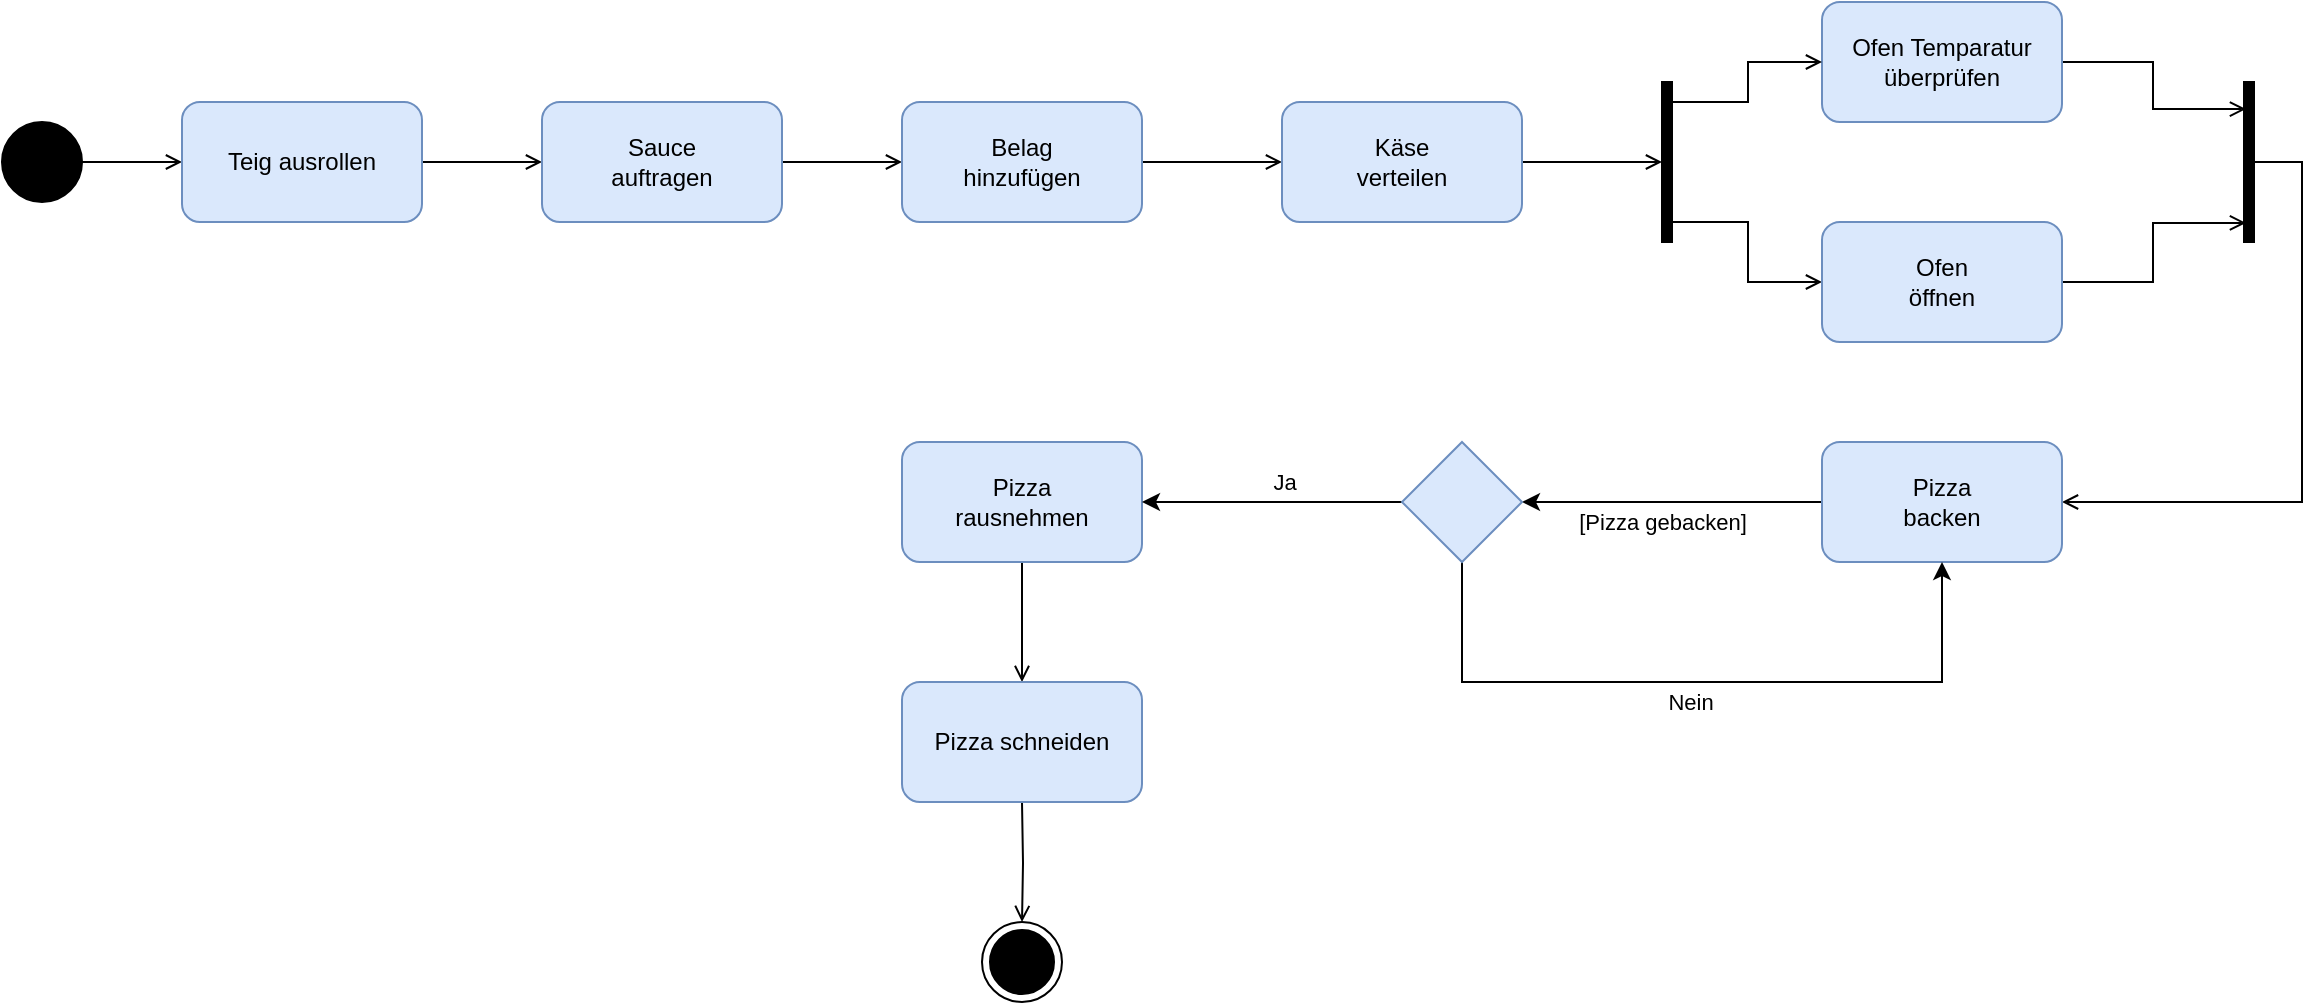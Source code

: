 <mxfile version="20.5.3" type="github">
  <diagram id="elTP-fJpJgYU2NuokBk9" name="Seite-1">
    <mxGraphModel dx="1248" dy="1976" grid="1" gridSize="10" guides="1" tooltips="1" connect="1" arrows="1" fold="1" page="1" pageScale="1" pageWidth="827" pageHeight="1169" math="0" shadow="0">
      <root>
        <mxCell id="0" />
        <mxCell id="1" parent="0" />
        <mxCell id="pu3fj6AUjt7i3dsagJFz-16" style="edgeStyle=orthogonalEdgeStyle;rounded=0;orthogonalLoop=1;jettySize=auto;html=1;exitX=1;exitY=0.5;exitDx=0;exitDy=0;entryX=0;entryY=0.5;entryDx=0;entryDy=0;endArrow=open;endFill=0;" edge="1" parent="1" source="pu3fj6AUjt7i3dsagJFz-1" target="pu3fj6AUjt7i3dsagJFz-2">
          <mxGeometry relative="1" as="geometry" />
        </mxCell>
        <mxCell id="pu3fj6AUjt7i3dsagJFz-1" value="" style="ellipse;fillColor=strokeColor;" vertex="1" parent="1">
          <mxGeometry x="120" y="40" width="40" height="40" as="geometry" />
        </mxCell>
        <mxCell id="pu3fj6AUjt7i3dsagJFz-13" style="edgeStyle=orthogonalEdgeStyle;rounded=0;orthogonalLoop=1;jettySize=auto;html=1;exitX=1;exitY=0.5;exitDx=0;exitDy=0;endArrow=open;endFill=0;" edge="1" parent="1" source="pu3fj6AUjt7i3dsagJFz-2" target="pu3fj6AUjt7i3dsagJFz-3">
          <mxGeometry relative="1" as="geometry" />
        </mxCell>
        <mxCell id="pu3fj6AUjt7i3dsagJFz-2" value="Teig ausrollen" style="rounded=1;whiteSpace=wrap;html=1;fillColor=#dae8fc;strokeColor=#6c8ebf;" vertex="1" parent="1">
          <mxGeometry x="210" y="30" width="120" height="60" as="geometry" />
        </mxCell>
        <mxCell id="pu3fj6AUjt7i3dsagJFz-14" style="edgeStyle=orthogonalEdgeStyle;rounded=0;orthogonalLoop=1;jettySize=auto;html=1;exitX=1;exitY=0.5;exitDx=0;exitDy=0;entryX=0;entryY=0.5;entryDx=0;entryDy=0;endArrow=open;endFill=0;" edge="1" parent="1" source="pu3fj6AUjt7i3dsagJFz-3" target="pu3fj6AUjt7i3dsagJFz-4">
          <mxGeometry relative="1" as="geometry" />
        </mxCell>
        <mxCell id="pu3fj6AUjt7i3dsagJFz-3" value="Sauce&lt;br&gt;auftragen" style="rounded=1;whiteSpace=wrap;html=1;fillColor=#dae8fc;strokeColor=#6c8ebf;" vertex="1" parent="1">
          <mxGeometry x="390" y="30" width="120" height="60" as="geometry" />
        </mxCell>
        <mxCell id="pu3fj6AUjt7i3dsagJFz-15" style="edgeStyle=orthogonalEdgeStyle;rounded=0;orthogonalLoop=1;jettySize=auto;html=1;exitX=1;exitY=0.5;exitDx=0;exitDy=0;entryX=0;entryY=0.5;entryDx=0;entryDy=0;endArrow=open;endFill=0;" edge="1" parent="1" source="pu3fj6AUjt7i3dsagJFz-4" target="pu3fj6AUjt7i3dsagJFz-5">
          <mxGeometry relative="1" as="geometry" />
        </mxCell>
        <mxCell id="pu3fj6AUjt7i3dsagJFz-4" value="Belag&lt;br&gt;hinzufügen" style="rounded=1;whiteSpace=wrap;html=1;fillColor=#dae8fc;strokeColor=#6c8ebf;" vertex="1" parent="1">
          <mxGeometry x="570" y="30" width="120" height="60" as="geometry" />
        </mxCell>
        <mxCell id="pu3fj6AUjt7i3dsagJFz-12" style="edgeStyle=orthogonalEdgeStyle;rounded=0;orthogonalLoop=1;jettySize=auto;html=1;entryX=0;entryY=0.5;entryDx=0;entryDy=0;entryPerimeter=0;endArrow=open;endFill=0;" edge="1" parent="1" source="pu3fj6AUjt7i3dsagJFz-5" target="pu3fj6AUjt7i3dsagJFz-7">
          <mxGeometry relative="1" as="geometry" />
        </mxCell>
        <mxCell id="pu3fj6AUjt7i3dsagJFz-5" value="Käse&lt;br&gt;verteilen" style="rounded=1;whiteSpace=wrap;html=1;fillColor=#dae8fc;strokeColor=#6c8ebf;" vertex="1" parent="1">
          <mxGeometry x="760" y="30" width="120" height="60" as="geometry" />
        </mxCell>
        <mxCell id="pu3fj6AUjt7i3dsagJFz-18" style="edgeStyle=orthogonalEdgeStyle;rounded=0;orthogonalLoop=1;jettySize=auto;html=1;exitX=1;exitY=0.5;exitDx=0;exitDy=0;entryX=0.2;entryY=0.169;entryDx=0;entryDy=0;entryPerimeter=0;endArrow=open;endFill=0;" edge="1" parent="1" source="pu3fj6AUjt7i3dsagJFz-6" target="pu3fj6AUjt7i3dsagJFz-17">
          <mxGeometry relative="1" as="geometry" />
        </mxCell>
        <mxCell id="pu3fj6AUjt7i3dsagJFz-6" value="Ofen Temparatur&lt;br&gt;überprüfen" style="rounded=1;whiteSpace=wrap;html=1;fillColor=#dae8fc;strokeColor=#6c8ebf;" vertex="1" parent="1">
          <mxGeometry x="1030" y="-20" width="120" height="60" as="geometry" />
        </mxCell>
        <mxCell id="pu3fj6AUjt7i3dsagJFz-10" style="edgeStyle=orthogonalEdgeStyle;rounded=0;orthogonalLoop=1;jettySize=auto;html=1;entryX=0;entryY=0.5;entryDx=0;entryDy=0;endArrow=open;endFill=0;" edge="1" parent="1" source="pu3fj6AUjt7i3dsagJFz-7" target="pu3fj6AUjt7i3dsagJFz-6">
          <mxGeometry relative="1" as="geometry">
            <Array as="points">
              <mxPoint x="993" y="30" />
              <mxPoint x="993" y="10" />
            </Array>
          </mxGeometry>
        </mxCell>
        <mxCell id="pu3fj6AUjt7i3dsagJFz-11" style="edgeStyle=orthogonalEdgeStyle;rounded=0;orthogonalLoop=1;jettySize=auto;html=1;endArrow=open;endFill=0;" edge="1" parent="1" source="pu3fj6AUjt7i3dsagJFz-7" target="pu3fj6AUjt7i3dsagJFz-9">
          <mxGeometry relative="1" as="geometry">
            <Array as="points">
              <mxPoint x="993" y="90" />
              <mxPoint x="993" y="120" />
            </Array>
          </mxGeometry>
        </mxCell>
        <mxCell id="pu3fj6AUjt7i3dsagJFz-7" value="" style="html=1;points=[];perimeter=orthogonalPerimeter;fillColor=strokeColor;" vertex="1" parent="1">
          <mxGeometry x="950" y="20" width="5" height="80" as="geometry" />
        </mxCell>
        <mxCell id="pu3fj6AUjt7i3dsagJFz-19" style="edgeStyle=orthogonalEdgeStyle;rounded=0;orthogonalLoop=1;jettySize=auto;html=1;exitX=1;exitY=0.5;exitDx=0;exitDy=0;entryX=0.2;entryY=0.881;entryDx=0;entryDy=0;entryPerimeter=0;endArrow=open;endFill=0;" edge="1" parent="1" source="pu3fj6AUjt7i3dsagJFz-9" target="pu3fj6AUjt7i3dsagJFz-17">
          <mxGeometry relative="1" as="geometry" />
        </mxCell>
        <mxCell id="pu3fj6AUjt7i3dsagJFz-9" value="Ofen&lt;br&gt;öffnen" style="rounded=1;whiteSpace=wrap;html=1;fillColor=#dae8fc;strokeColor=#6c8ebf;" vertex="1" parent="1">
          <mxGeometry x="1030" y="90" width="120" height="60" as="geometry" />
        </mxCell>
        <mxCell id="pu3fj6AUjt7i3dsagJFz-21" style="edgeStyle=orthogonalEdgeStyle;rounded=0;orthogonalLoop=1;jettySize=auto;html=1;entryX=1;entryY=0.5;entryDx=0;entryDy=0;endArrow=open;endFill=0;" edge="1" parent="1" source="pu3fj6AUjt7i3dsagJFz-17" target="pu3fj6AUjt7i3dsagJFz-20">
          <mxGeometry relative="1" as="geometry">
            <Array as="points">
              <mxPoint x="1270" y="60" />
              <mxPoint x="1270" y="230" />
            </Array>
          </mxGeometry>
        </mxCell>
        <mxCell id="pu3fj6AUjt7i3dsagJFz-17" value="" style="html=1;points=[];perimeter=orthogonalPerimeter;fillColor=strokeColor;" vertex="1" parent="1">
          <mxGeometry x="1241" y="20" width="5" height="80" as="geometry" />
        </mxCell>
        <mxCell id="pu3fj6AUjt7i3dsagJFz-29" style="edgeStyle=orthogonalEdgeStyle;rounded=0;orthogonalLoop=1;jettySize=auto;html=1;exitX=0;exitY=0.5;exitDx=0;exitDy=0;" edge="1" parent="1" source="pu3fj6AUjt7i3dsagJFz-20" target="pu3fj6AUjt7i3dsagJFz-28">
          <mxGeometry relative="1" as="geometry" />
        </mxCell>
        <mxCell id="pu3fj6AUjt7i3dsagJFz-30" value="[Pizza gebacken]" style="edgeLabel;html=1;align=center;verticalAlign=middle;resizable=0;points=[];" vertex="1" connectable="0" parent="pu3fj6AUjt7i3dsagJFz-29">
          <mxGeometry x="0.048" y="3" relative="1" as="geometry">
            <mxPoint x="-2" y="7" as="offset" />
          </mxGeometry>
        </mxCell>
        <mxCell id="pu3fj6AUjt7i3dsagJFz-20" value="Pizza&lt;br&gt;backen" style="rounded=1;whiteSpace=wrap;html=1;fillColor=#dae8fc;strokeColor=#6c8ebf;" vertex="1" parent="1">
          <mxGeometry x="1030" y="200" width="120" height="60" as="geometry" />
        </mxCell>
        <mxCell id="pu3fj6AUjt7i3dsagJFz-25" style="edgeStyle=orthogonalEdgeStyle;rounded=0;orthogonalLoop=1;jettySize=auto;html=1;exitX=0.5;exitY=1;exitDx=0;exitDy=0;entryX=0.5;entryY=0;entryDx=0;entryDy=0;endArrow=open;endFill=0;" edge="1" parent="1" source="pu3fj6AUjt7i3dsagJFz-22">
          <mxGeometry relative="1" as="geometry">
            <mxPoint x="630" y="320" as="targetPoint" />
          </mxGeometry>
        </mxCell>
        <mxCell id="pu3fj6AUjt7i3dsagJFz-22" value="Pizza&lt;br&gt;rausnehmen" style="rounded=1;whiteSpace=wrap;html=1;fillColor=#dae8fc;strokeColor=#6c8ebf;" vertex="1" parent="1">
          <mxGeometry x="570" y="200" width="120" height="60" as="geometry" />
        </mxCell>
        <mxCell id="pu3fj6AUjt7i3dsagJFz-27" style="edgeStyle=orthogonalEdgeStyle;rounded=0;orthogonalLoop=1;jettySize=auto;html=1;exitX=0.5;exitY=1;exitDx=0;exitDy=0;entryX=0.5;entryY=0;entryDx=0;entryDy=0;endArrow=open;endFill=0;" edge="1" parent="1" target="pu3fj6AUjt7i3dsagJFz-26">
          <mxGeometry relative="1" as="geometry">
            <mxPoint x="630" y="380" as="sourcePoint" />
          </mxGeometry>
        </mxCell>
        <mxCell id="pu3fj6AUjt7i3dsagJFz-24" value="Pizza schneiden" style="rounded=1;whiteSpace=wrap;html=1;fillColor=#dae8fc;strokeColor=#6c8ebf;" vertex="1" parent="1">
          <mxGeometry x="570" y="320" width="120" height="60" as="geometry" />
        </mxCell>
        <mxCell id="pu3fj6AUjt7i3dsagJFz-26" value="" style="ellipse;html=1;shape=endState;fillColor=strokeColor;" vertex="1" parent="1">
          <mxGeometry x="610" y="440" width="40" height="40" as="geometry" />
        </mxCell>
        <mxCell id="pu3fj6AUjt7i3dsagJFz-31" style="edgeStyle=orthogonalEdgeStyle;rounded=0;orthogonalLoop=1;jettySize=auto;html=1;entryX=0.5;entryY=1;entryDx=0;entryDy=0;" edge="1" parent="1" source="pu3fj6AUjt7i3dsagJFz-28" target="pu3fj6AUjt7i3dsagJFz-20">
          <mxGeometry relative="1" as="geometry">
            <Array as="points">
              <mxPoint x="850" y="320" />
              <mxPoint x="1090" y="320" />
            </Array>
          </mxGeometry>
        </mxCell>
        <mxCell id="pu3fj6AUjt7i3dsagJFz-32" value="Nein" style="edgeLabel;html=1;align=center;verticalAlign=middle;resizable=0;points=[];" vertex="1" connectable="0" parent="pu3fj6AUjt7i3dsagJFz-31">
          <mxGeometry x="-0.213" y="3" relative="1" as="geometry">
            <mxPoint x="32" y="13" as="offset" />
          </mxGeometry>
        </mxCell>
        <mxCell id="pu3fj6AUjt7i3dsagJFz-33" style="edgeStyle=orthogonalEdgeStyle;rounded=0;orthogonalLoop=1;jettySize=auto;html=1;entryX=1;entryY=0.5;entryDx=0;entryDy=0;" edge="1" parent="1" source="pu3fj6AUjt7i3dsagJFz-28" target="pu3fj6AUjt7i3dsagJFz-22">
          <mxGeometry relative="1" as="geometry" />
        </mxCell>
        <mxCell id="pu3fj6AUjt7i3dsagJFz-34" value="Ja" style="edgeLabel;html=1;align=center;verticalAlign=middle;resizable=0;points=[];" vertex="1" connectable="0" parent="pu3fj6AUjt7i3dsagJFz-33">
          <mxGeometry x="-0.095" y="4" relative="1" as="geometry">
            <mxPoint y="-14" as="offset" />
          </mxGeometry>
        </mxCell>
        <mxCell id="pu3fj6AUjt7i3dsagJFz-28" value="" style="rhombus;whiteSpace=wrap;html=1;fillColor=#dae8fc;strokeColor=#6c8ebf;" vertex="1" parent="1">
          <mxGeometry x="820" y="200" width="60" height="60" as="geometry" />
        </mxCell>
      </root>
    </mxGraphModel>
  </diagram>
</mxfile>

